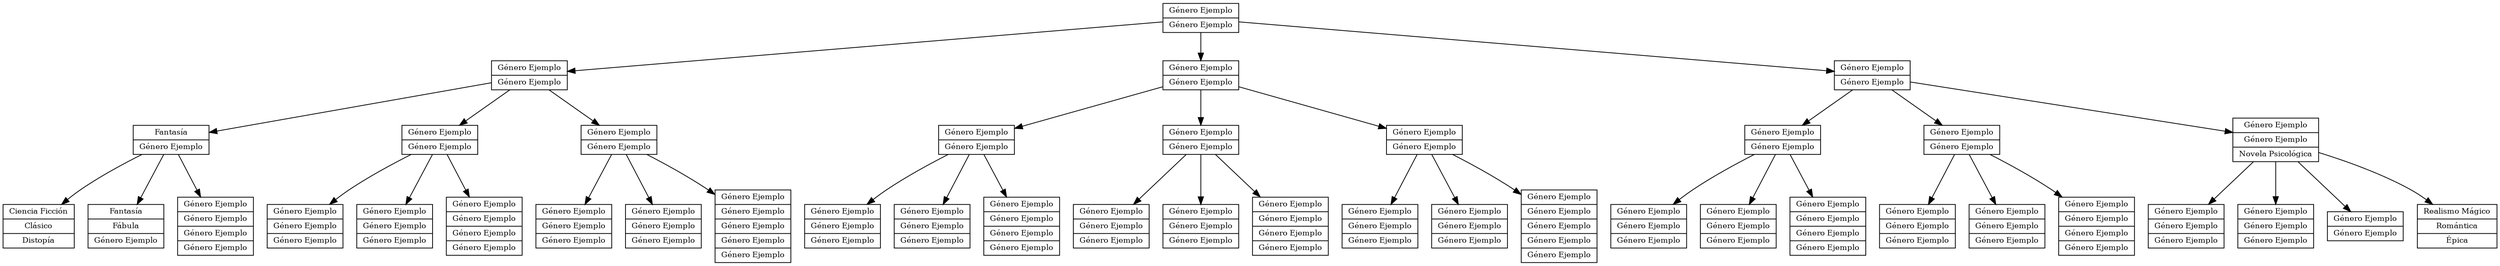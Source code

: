 digraph G {
    node [shape=record,fontsize=10];
    rankdir=TB;
    n1 [label="{Género Ejemplo | Género Ejemplo}"];
    n2 [label="{Género Ejemplo | Género Ejemplo}"];
    n3 [label="{Género Ejemplo | Género Ejemplo}"];
    n4 [label="{Género Ejemplo | Género Ejemplo}"];
    n5 [label="{Fantasía | Género Ejemplo}"];
    n6 [label="{Género Ejemplo | Género Ejemplo}"];
    n7 [label="{Género Ejemplo | Género Ejemplo}"];
    n8 [label="{Género Ejemplo | Género Ejemplo}"];
    n9 [label="{Género Ejemplo | Género Ejemplo}"];
    n10 [label="{Género Ejemplo | Género Ejemplo}"];
    n11 [label="{Género Ejemplo | Género Ejemplo}"];
    n12 [label="{Género Ejemplo | Género Ejemplo}"];
    n13 [label="{Género Ejemplo | Género Ejemplo | Novela Psicológica}"];
    n14 [label="{Ciencia Ficción | Clásico | Distopía}"];
    n15 [label="{Fantasía | Fábula | Género Ejemplo}"];
    n16 [label="{Género Ejemplo | Género Ejemplo | Género Ejemplo | Género Ejemplo}"];
    n17 [label="{Género Ejemplo | Género Ejemplo | Género Ejemplo}"];
    n18 [label="{Género Ejemplo | Género Ejemplo | Género Ejemplo}"];
    n19 [label="{Género Ejemplo | Género Ejemplo | Género Ejemplo | Género Ejemplo}"];
    n20 [label="{Género Ejemplo | Género Ejemplo | Género Ejemplo}"];
    n21 [label="{Género Ejemplo | Género Ejemplo | Género Ejemplo}"];
    n22 [label="{Género Ejemplo | Género Ejemplo | Género Ejemplo | Género Ejemplo | Género Ejemplo}"];
    n23 [label="{Género Ejemplo | Género Ejemplo | Género Ejemplo}"];
    n24 [label="{Género Ejemplo | Género Ejemplo | Género Ejemplo}"];
    n25 [label="{Género Ejemplo | Género Ejemplo | Género Ejemplo | Género Ejemplo}"];
    n26 [label="{Género Ejemplo | Género Ejemplo | Género Ejemplo}"];
    n27 [label="{Género Ejemplo | Género Ejemplo | Género Ejemplo}"];
    n28 [label="{Género Ejemplo | Género Ejemplo | Género Ejemplo | Género Ejemplo}"];
    n29 [label="{Género Ejemplo | Género Ejemplo | Género Ejemplo}"];
    n30 [label="{Género Ejemplo | Género Ejemplo | Género Ejemplo}"];
    n31 [label="{Género Ejemplo | Género Ejemplo | Género Ejemplo | Género Ejemplo | Género Ejemplo}"];
    n32 [label="{Género Ejemplo | Género Ejemplo | Género Ejemplo}"];
    n33 [label="{Género Ejemplo | Género Ejemplo | Género Ejemplo}"];
    n34 [label="{Género Ejemplo | Género Ejemplo | Género Ejemplo | Género Ejemplo}"];
    n35 [label="{Género Ejemplo | Género Ejemplo | Género Ejemplo}"];
    n36 [label="{Género Ejemplo | Género Ejemplo | Género Ejemplo}"];
    n37 [label="{Género Ejemplo | Género Ejemplo | Género Ejemplo | Género Ejemplo}"];
    n38 [label="{Género Ejemplo | Género Ejemplo | Género Ejemplo}"];
    n39 [label="{Género Ejemplo | Género Ejemplo | Género Ejemplo}"];
    n40 [label="{Género Ejemplo | Género Ejemplo}"];
    n41 [label="{Realismo Mágico | Romántica | Épica}"];
    n1 -> n2;
    n1 -> n3;
    n1 -> n4;
    n2 -> n5;
    n2 -> n6;
    n2 -> n7;
    n3 -> n8;
    n3 -> n9;
    n3 -> n10;
    n4 -> n11;
    n4 -> n12;
    n4 -> n13;
    n5 -> n14;
    n5 -> n15;
    n5 -> n16;
    n6 -> n17;
    n6 -> n18;
    n6 -> n19;
    n7 -> n20;
    n7 -> n21;
    n7 -> n22;
    n8 -> n23;
    n8 -> n24;
    n8 -> n25;
    n9 -> n26;
    n9 -> n27;
    n9 -> n28;
    n10 -> n29;
    n10 -> n30;
    n10 -> n31;
    n11 -> n32;
    n11 -> n33;
    n11 -> n34;
    n12 -> n35;
    n12 -> n36;
    n12 -> n37;
    n13 -> n38;
    n13 -> n39;
    n13 -> n40;
    n13 -> n41;
}
